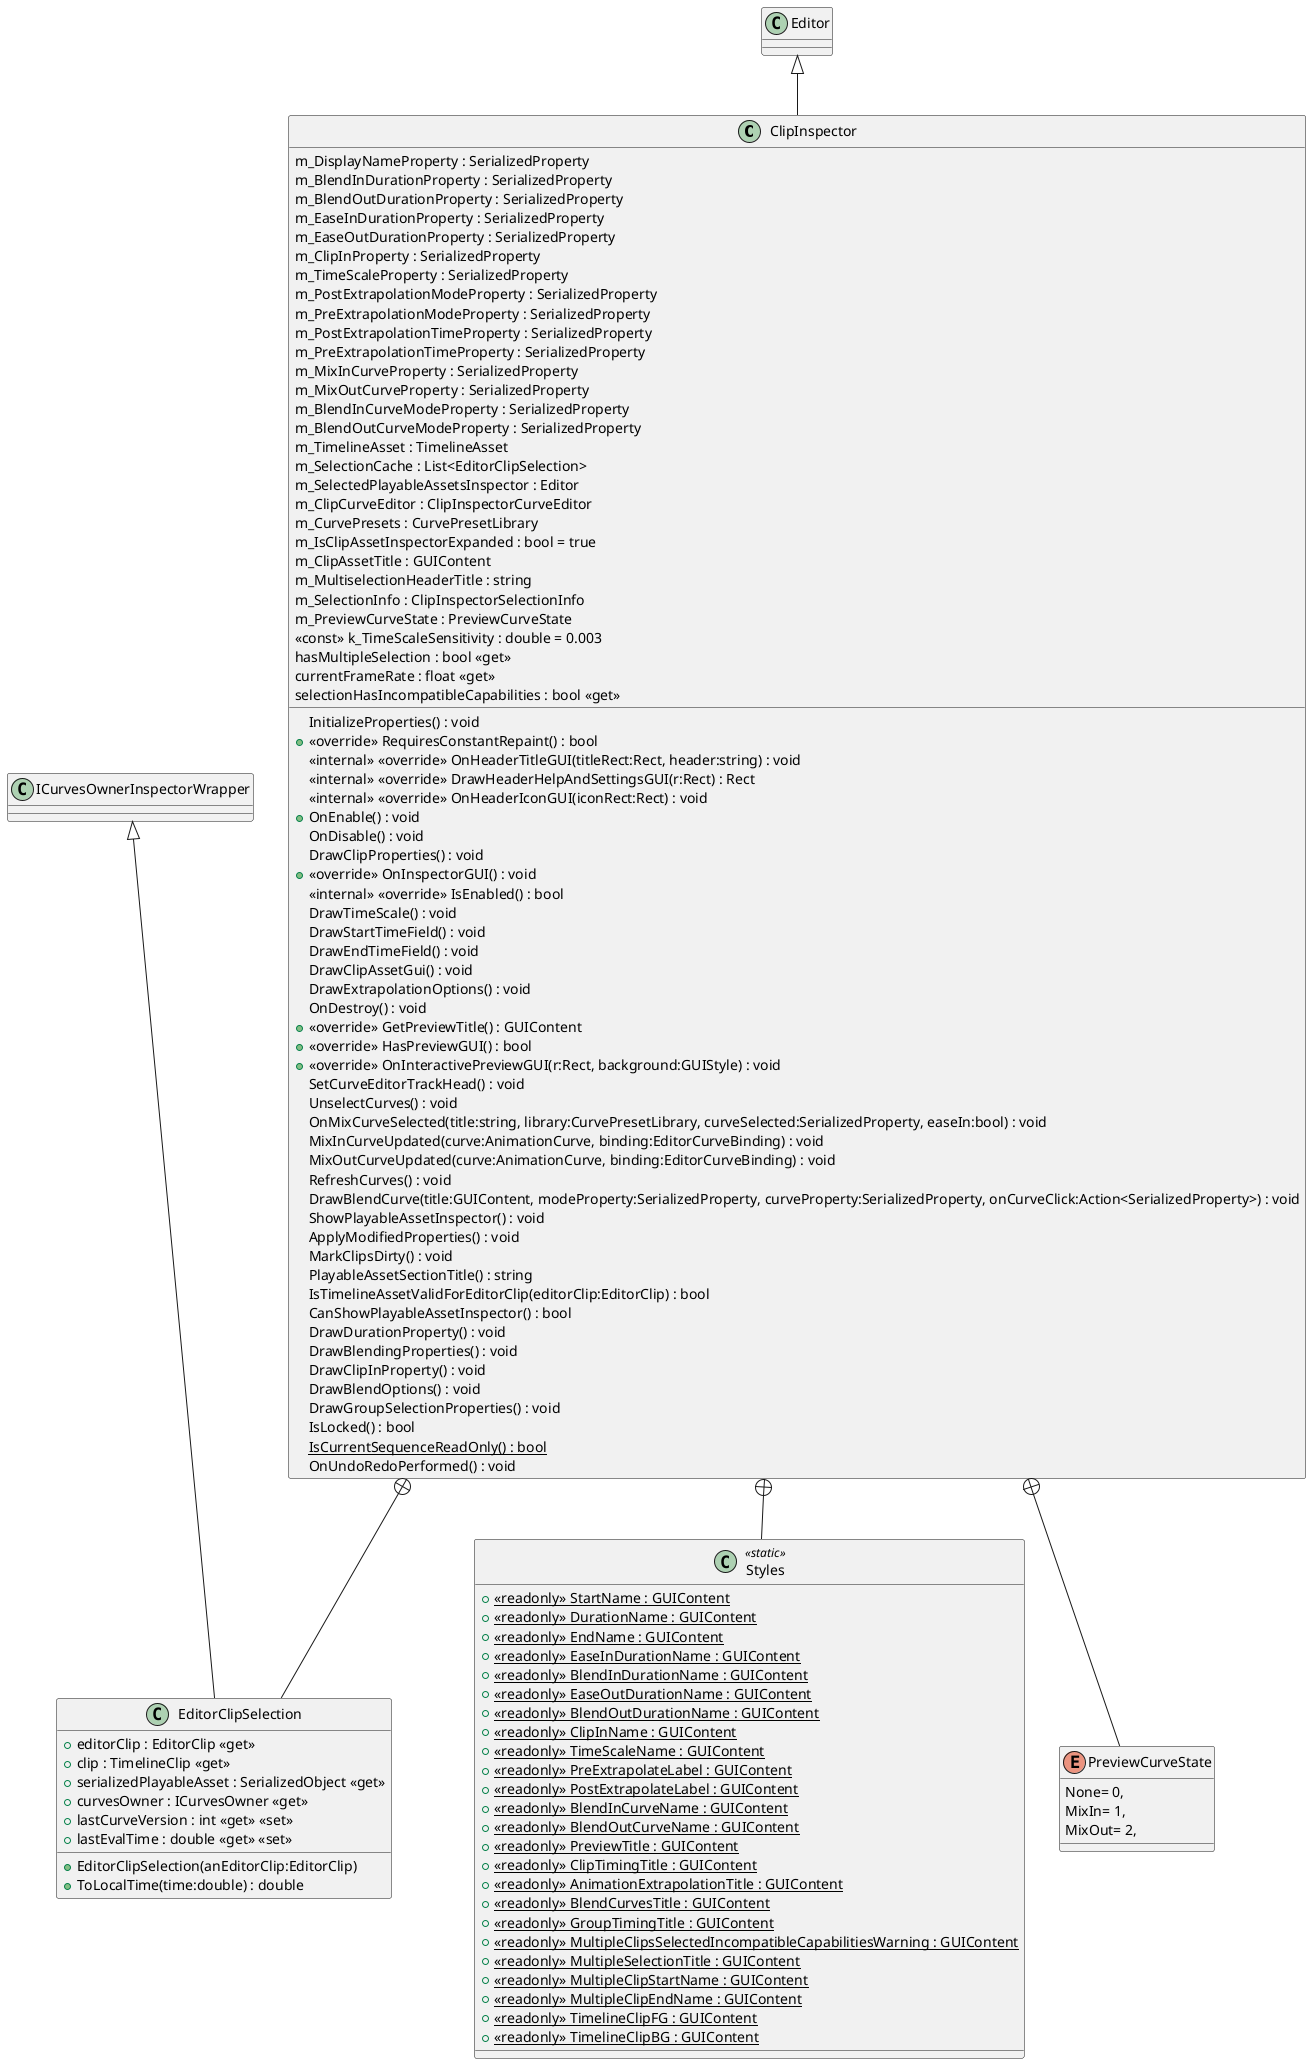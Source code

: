 @startuml
class ClipInspector {
    m_DisplayNameProperty : SerializedProperty
    m_BlendInDurationProperty : SerializedProperty
    m_BlendOutDurationProperty : SerializedProperty
    m_EaseInDurationProperty : SerializedProperty
    m_EaseOutDurationProperty : SerializedProperty
    m_ClipInProperty : SerializedProperty
    m_TimeScaleProperty : SerializedProperty
    m_PostExtrapolationModeProperty : SerializedProperty
    m_PreExtrapolationModeProperty : SerializedProperty
    m_PostExtrapolationTimeProperty : SerializedProperty
    m_PreExtrapolationTimeProperty : SerializedProperty
    m_MixInCurveProperty : SerializedProperty
    m_MixOutCurveProperty : SerializedProperty
    m_BlendInCurveModeProperty : SerializedProperty
    m_BlendOutCurveModeProperty : SerializedProperty
    InitializeProperties() : void
    m_TimelineAsset : TimelineAsset
    m_SelectionCache : List<EditorClipSelection>
    m_SelectedPlayableAssetsInspector : Editor
    m_ClipCurveEditor : ClipInspectorCurveEditor
    m_CurvePresets : CurvePresetLibrary
    m_IsClipAssetInspectorExpanded : bool = true
    m_ClipAssetTitle : GUIContent
    m_MultiselectionHeaderTitle : string
    m_SelectionInfo : ClipInspectorSelectionInfo
    m_PreviewCurveState : PreviewCurveState
    <<const>> k_TimeScaleSensitivity : double = 0.003
    hasMultipleSelection : bool <<get>>
    currentFrameRate : float <<get>>
    selectionHasIncompatibleCapabilities : bool <<get>>
    + <<override>> RequiresConstantRepaint() : bool
    <<internal>> <<override>> OnHeaderTitleGUI(titleRect:Rect, header:string) : void
    <<internal>> <<override>> DrawHeaderHelpAndSettingsGUI(r:Rect) : Rect
    <<internal>> <<override>> OnHeaderIconGUI(iconRect:Rect) : void
    + OnEnable() : void
    OnDisable() : void
    DrawClipProperties() : void
    + <<override>> OnInspectorGUI() : void
    <<internal>> <<override>> IsEnabled() : bool
    DrawTimeScale() : void
    DrawStartTimeField() : void
    DrawEndTimeField() : void
    DrawClipAssetGui() : void
    DrawExtrapolationOptions() : void
    OnDestroy() : void
    + <<override>> GetPreviewTitle() : GUIContent
    + <<override>> HasPreviewGUI() : bool
    + <<override>> OnInteractivePreviewGUI(r:Rect, background:GUIStyle) : void
    SetCurveEditorTrackHead() : void
    UnselectCurves() : void
    OnMixCurveSelected(title:string, library:CurvePresetLibrary, curveSelected:SerializedProperty, easeIn:bool) : void
    MixInCurveUpdated(curve:AnimationCurve, binding:EditorCurveBinding) : void
    MixOutCurveUpdated(curve:AnimationCurve, binding:EditorCurveBinding) : void
    RefreshCurves() : void
    DrawBlendCurve(title:GUIContent, modeProperty:SerializedProperty, curveProperty:SerializedProperty, onCurveClick:Action<SerializedProperty>) : void
    ShowPlayableAssetInspector() : void
    ApplyModifiedProperties() : void
    MarkClipsDirty() : void
    PlayableAssetSectionTitle() : string
    IsTimelineAssetValidForEditorClip(editorClip:EditorClip) : bool
    CanShowPlayableAssetInspector() : bool
    DrawDurationProperty() : void
    DrawBlendingProperties() : void
    DrawClipInProperty() : void
    DrawBlendOptions() : void
    DrawGroupSelectionProperties() : void
    IsLocked() : bool
    {static} IsCurrentSequenceReadOnly() : bool
    OnUndoRedoPerformed() : void
}
class Styles <<static>> {
    + {static} <<readonly>> StartName : GUIContent
    + {static} <<readonly>> DurationName : GUIContent
    + {static} <<readonly>> EndName : GUIContent
    + {static} <<readonly>> EaseInDurationName : GUIContent
    + {static} <<readonly>> BlendInDurationName : GUIContent
    + {static} <<readonly>> EaseOutDurationName : GUIContent
    + {static} <<readonly>> BlendOutDurationName : GUIContent
    + {static} <<readonly>> ClipInName : GUIContent
    + {static} <<readonly>> TimeScaleName : GUIContent
    + {static} <<readonly>> PreExtrapolateLabel : GUIContent
    + {static} <<readonly>> PostExtrapolateLabel : GUIContent
    + {static} <<readonly>> BlendInCurveName : GUIContent
    + {static} <<readonly>> BlendOutCurveName : GUIContent
    + {static} <<readonly>> PreviewTitle : GUIContent
    + {static} <<readonly>> ClipTimingTitle : GUIContent
    + {static} <<readonly>> AnimationExtrapolationTitle : GUIContent
    + {static} <<readonly>> BlendCurvesTitle : GUIContent
    + {static} <<readonly>> GroupTimingTitle : GUIContent
    + {static} <<readonly>> MultipleClipsSelectedIncompatibleCapabilitiesWarning : GUIContent
    + {static} <<readonly>> MultipleSelectionTitle : GUIContent
    + {static} <<readonly>> MultipleClipStartName : GUIContent
    + {static} <<readonly>> MultipleClipEndName : GUIContent
    + {static} <<readonly>> TimelineClipFG : GUIContent
    + {static} <<readonly>> TimelineClipBG : GUIContent
}
class EditorClipSelection {
    + editorClip : EditorClip <<get>>
    + clip : TimelineClip <<get>>
    + serializedPlayableAsset : SerializedObject <<get>>
    + curvesOwner : ICurvesOwner <<get>>
    + lastCurveVersion : int <<get>> <<set>>
    + lastEvalTime : double <<get>> <<set>>
    + EditorClipSelection(anEditorClip:EditorClip)
    + ToLocalTime(time:double) : double
}
enum PreviewCurveState {
    None= 0,
    MixIn= 1,
    MixOut= 2,
}
Editor <|-- ClipInspector
ClipInspector +-- Styles
ClipInspector +-- EditorClipSelection
ICurvesOwnerInspectorWrapper <|-- EditorClipSelection
ClipInspector +-- PreviewCurveState
@enduml
